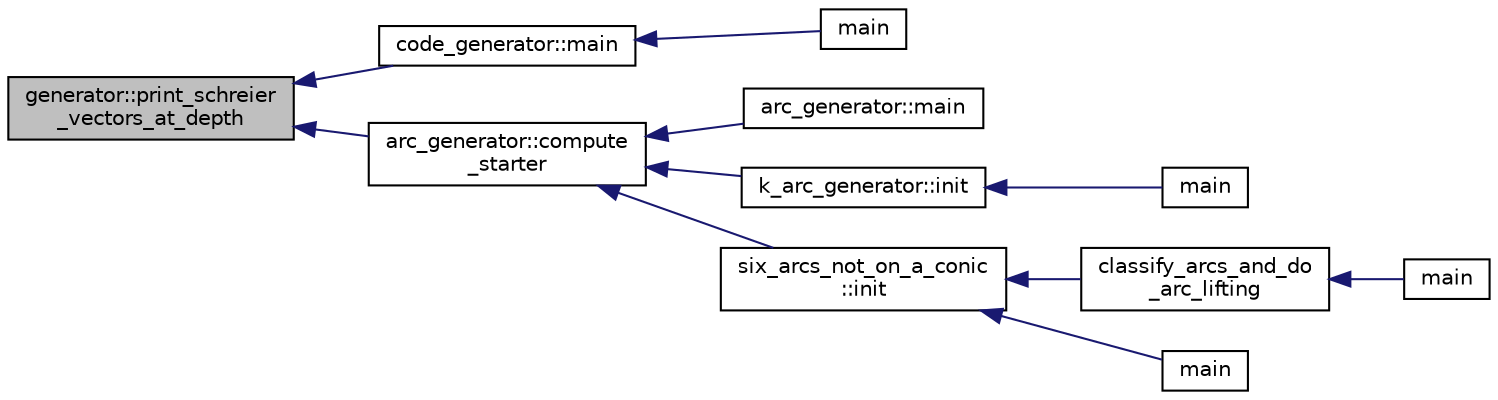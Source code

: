 digraph "generator::print_schreier_vectors_at_depth"
{
  edge [fontname="Helvetica",fontsize="10",labelfontname="Helvetica",labelfontsize="10"];
  node [fontname="Helvetica",fontsize="10",shape=record];
  rankdir="LR";
  Node18932 [label="generator::print_schreier\l_vectors_at_depth",height=0.2,width=0.4,color="black", fillcolor="grey75", style="filled", fontcolor="black"];
  Node18932 -> Node18933 [dir="back",color="midnightblue",fontsize="10",style="solid",fontname="Helvetica"];
  Node18933 [label="code_generator::main",height=0.2,width=0.4,color="black", fillcolor="white", style="filled",URL="$db/d37/classcode__generator.html#ab3cf3a306e4032c2b471ac95321c599f"];
  Node18933 -> Node18934 [dir="back",color="midnightblue",fontsize="10",style="solid",fontname="Helvetica"];
  Node18934 [label="main",height=0.2,width=0.4,color="black", fillcolor="white", style="filled",URL="$d4/d4f/codes_8_c.html#a217dbf8b442f20279ea00b898af96f52"];
  Node18932 -> Node18935 [dir="back",color="midnightblue",fontsize="10",style="solid",fontname="Helvetica"];
  Node18935 [label="arc_generator::compute\l_starter",height=0.2,width=0.4,color="black", fillcolor="white", style="filled",URL="$d4/d21/classarc__generator.html#aad1dcec3a1c302e743d574bd1ac857d9"];
  Node18935 -> Node18936 [dir="back",color="midnightblue",fontsize="10",style="solid",fontname="Helvetica"];
  Node18936 [label="arc_generator::main",height=0.2,width=0.4,color="black", fillcolor="white", style="filled",URL="$d4/d21/classarc__generator.html#ad80140b51b165dad1fe6ab232be7829a"];
  Node18935 -> Node18937 [dir="back",color="midnightblue",fontsize="10",style="solid",fontname="Helvetica"];
  Node18937 [label="k_arc_generator::init",height=0.2,width=0.4,color="black", fillcolor="white", style="filled",URL="$d6/dd8/classk__arc__generator.html#a6036d9f52ede9f8ca681505626b5361d"];
  Node18937 -> Node18938 [dir="back",color="midnightblue",fontsize="10",style="solid",fontname="Helvetica"];
  Node18938 [label="main",height=0.2,width=0.4,color="black", fillcolor="white", style="filled",URL="$d6/d01/k__arc__generator__main_8_c.html#a217dbf8b442f20279ea00b898af96f52"];
  Node18935 -> Node18939 [dir="back",color="midnightblue",fontsize="10",style="solid",fontname="Helvetica"];
  Node18939 [label="six_arcs_not_on_a_conic\l::init",height=0.2,width=0.4,color="black", fillcolor="white", style="filled",URL="$d8/de6/classsix__arcs__not__on__a__conic.html#a7a4d5cf8a098488729934cfa8a70944a"];
  Node18939 -> Node18940 [dir="back",color="midnightblue",fontsize="10",style="solid",fontname="Helvetica"];
  Node18940 [label="classify_arcs_and_do\l_arc_lifting",height=0.2,width=0.4,color="black", fillcolor="white", style="filled",URL="$d6/dc3/arc__lifting__main_8_c.html#afdd7be16f16b8c71e9a72fe5f6a0b59c"];
  Node18940 -> Node18941 [dir="back",color="midnightblue",fontsize="10",style="solid",fontname="Helvetica"];
  Node18941 [label="main",height=0.2,width=0.4,color="black", fillcolor="white", style="filled",URL="$d6/dc3/arc__lifting__main_8_c.html#a217dbf8b442f20279ea00b898af96f52"];
  Node18939 -> Node18942 [dir="back",color="midnightblue",fontsize="10",style="solid",fontname="Helvetica"];
  Node18942 [label="main",height=0.2,width=0.4,color="black", fillcolor="white", style="filled",URL="$d2/dfa/create__surface__main_8_c.html#a217dbf8b442f20279ea00b898af96f52"];
}
